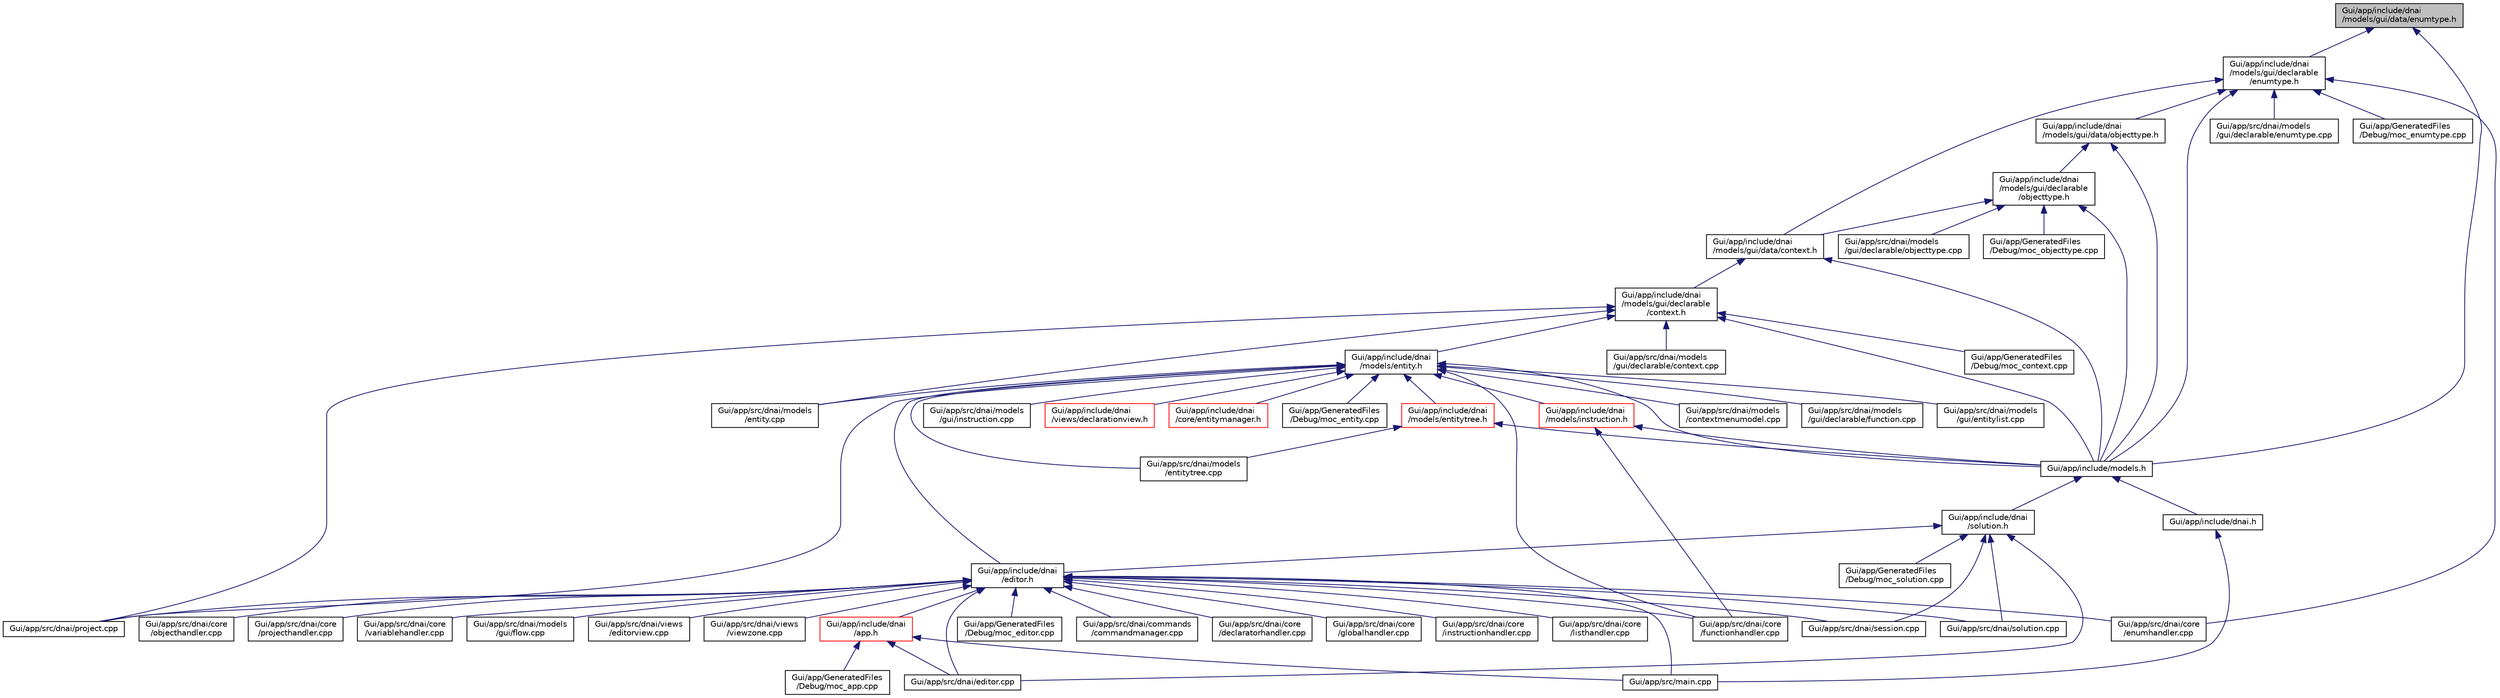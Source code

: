 digraph "Gui/app/include/dnai/models/gui/data/enumtype.h"
{
  edge [fontname="Helvetica",fontsize="10",labelfontname="Helvetica",labelfontsize="10"];
  node [fontname="Helvetica",fontsize="10",shape=record];
  Node1 [label="Gui/app/include/dnai\l/models/gui/data/enumtype.h",height=0.2,width=0.4,color="black", fillcolor="grey75", style="filled", fontcolor="black"];
  Node1 -> Node2 [dir="back",color="midnightblue",fontsize="10",style="solid",fontname="Helvetica"];
  Node2 [label="Gui/app/include/dnai\l/models/gui/declarable\l/enumtype.h",height=0.2,width=0.4,color="black", fillcolor="white", style="filled",URL="$declarable_2enumtype_8h.html"];
  Node2 -> Node3 [dir="back",color="midnightblue",fontsize="10",style="solid",fontname="Helvetica"];
  Node3 [label="Gui/app/GeneratedFiles\l/Debug/moc_enumtype.cpp",height=0.2,width=0.4,color="black", fillcolor="white", style="filled",URL="$moc__enumtype_8cpp.html"];
  Node2 -> Node4 [dir="back",color="midnightblue",fontsize="10",style="solid",fontname="Helvetica"];
  Node4 [label="Gui/app/include/dnai\l/models/gui/data/context.h",height=0.2,width=0.4,color="black", fillcolor="white", style="filled",URL="$data_2context_8h.html"];
  Node4 -> Node5 [dir="back",color="midnightblue",fontsize="10",style="solid",fontname="Helvetica"];
  Node5 [label="Gui/app/include/dnai\l/models/gui/declarable\l/context.h",height=0.2,width=0.4,color="black", fillcolor="white", style="filled",URL="$declarable_2context_8h.html"];
  Node5 -> Node6 [dir="back",color="midnightblue",fontsize="10",style="solid",fontname="Helvetica"];
  Node6 [label="Gui/app/include/dnai\l/models/entity.h",height=0.2,width=0.4,color="black", fillcolor="white", style="filled",URL="$entity_8h.html"];
  Node6 -> Node7 [dir="back",color="midnightblue",fontsize="10",style="solid",fontname="Helvetica"];
  Node7 [label="Gui/app/include/dnai\l/editor.h",height=0.2,width=0.4,color="black", fillcolor="white", style="filled",URL="$editor_8h.html"];
  Node7 -> Node8 [dir="back",color="midnightblue",fontsize="10",style="solid",fontname="Helvetica"];
  Node8 [label="Gui/app/include/dnai\l/app.h",height=0.2,width=0.4,color="red", fillcolor="white", style="filled",URL="$app_8h.html"];
  Node8 -> Node9 [dir="back",color="midnightblue",fontsize="10",style="solid",fontname="Helvetica"];
  Node9 [label="Gui/app/GeneratedFiles\l/Debug/moc_app.cpp",height=0.2,width=0.4,color="black", fillcolor="white", style="filled",URL="$moc__app_8cpp.html"];
  Node8 -> Node10 [dir="back",color="midnightblue",fontsize="10",style="solid",fontname="Helvetica"];
  Node10 [label="Gui/app/src/dnai/editor.cpp",height=0.2,width=0.4,color="black", fillcolor="white", style="filled",URL="$editor_8cpp.html"];
  Node8 -> Node11 [dir="back",color="midnightblue",fontsize="10",style="solid",fontname="Helvetica"];
  Node11 [label="Gui/app/src/main.cpp",height=0.2,width=0.4,color="black", fillcolor="white", style="filled",URL="$main_8cpp.html"];
  Node7 -> Node12 [dir="back",color="midnightblue",fontsize="10",style="solid",fontname="Helvetica"];
  Node12 [label="Gui/app/GeneratedFiles\l/Debug/moc_editor.cpp",height=0.2,width=0.4,color="black", fillcolor="white", style="filled",URL="$moc__editor_8cpp.html"];
  Node7 -> Node13 [dir="back",color="midnightblue",fontsize="10",style="solid",fontname="Helvetica"];
  Node13 [label="Gui/app/src/dnai/commands\l/commandmanager.cpp",height=0.2,width=0.4,color="black", fillcolor="white", style="filled",URL="$commandmanager_8cpp.html"];
  Node7 -> Node14 [dir="back",color="midnightblue",fontsize="10",style="solid",fontname="Helvetica"];
  Node14 [label="Gui/app/src/dnai/core\l/declaratorhandler.cpp",height=0.2,width=0.4,color="black", fillcolor="white", style="filled",URL="$declaratorhandler_8cpp.html"];
  Node7 -> Node15 [dir="back",color="midnightblue",fontsize="10",style="solid",fontname="Helvetica"];
  Node15 [label="Gui/app/src/dnai/core\l/enumhandler.cpp",height=0.2,width=0.4,color="black", fillcolor="white", style="filled",URL="$enumhandler_8cpp.html"];
  Node7 -> Node16 [dir="back",color="midnightblue",fontsize="10",style="solid",fontname="Helvetica"];
  Node16 [label="Gui/app/src/dnai/core\l/functionhandler.cpp",height=0.2,width=0.4,color="black", fillcolor="white", style="filled",URL="$functionhandler_8cpp.html"];
  Node7 -> Node17 [dir="back",color="midnightblue",fontsize="10",style="solid",fontname="Helvetica"];
  Node17 [label="Gui/app/src/dnai/core\l/globalhandler.cpp",height=0.2,width=0.4,color="black", fillcolor="white", style="filled",URL="$globalhandler_8cpp.html"];
  Node7 -> Node18 [dir="back",color="midnightblue",fontsize="10",style="solid",fontname="Helvetica"];
  Node18 [label="Gui/app/src/dnai/core\l/instructionhandler.cpp",height=0.2,width=0.4,color="black", fillcolor="white", style="filled",URL="$instructionhandler_8cpp.html"];
  Node7 -> Node19 [dir="back",color="midnightblue",fontsize="10",style="solid",fontname="Helvetica"];
  Node19 [label="Gui/app/src/dnai/core\l/listhandler.cpp",height=0.2,width=0.4,color="black", fillcolor="white", style="filled",URL="$listhandler_8cpp.html"];
  Node7 -> Node20 [dir="back",color="midnightblue",fontsize="10",style="solid",fontname="Helvetica"];
  Node20 [label="Gui/app/src/dnai/core\l/objecthandler.cpp",height=0.2,width=0.4,color="black", fillcolor="white", style="filled",URL="$objecthandler_8cpp.html"];
  Node7 -> Node21 [dir="back",color="midnightblue",fontsize="10",style="solid",fontname="Helvetica"];
  Node21 [label="Gui/app/src/dnai/core\l/projecthandler.cpp",height=0.2,width=0.4,color="black", fillcolor="white", style="filled",URL="$projecthandler_8cpp.html"];
  Node7 -> Node22 [dir="back",color="midnightblue",fontsize="10",style="solid",fontname="Helvetica"];
  Node22 [label="Gui/app/src/dnai/core\l/variablehandler.cpp",height=0.2,width=0.4,color="black", fillcolor="white", style="filled",URL="$variablehandler_8cpp.html"];
  Node7 -> Node10 [dir="back",color="midnightblue",fontsize="10",style="solid",fontname="Helvetica"];
  Node7 -> Node23 [dir="back",color="midnightblue",fontsize="10",style="solid",fontname="Helvetica"];
  Node23 [label="Gui/app/src/dnai/models\l/gui/flow.cpp",height=0.2,width=0.4,color="black", fillcolor="white", style="filled",URL="$models_2gui_2flow_8cpp.html"];
  Node7 -> Node24 [dir="back",color="midnightblue",fontsize="10",style="solid",fontname="Helvetica"];
  Node24 [label="Gui/app/src/dnai/project.cpp",height=0.2,width=0.4,color="black", fillcolor="white", style="filled",URL="$project_8cpp.html"];
  Node7 -> Node25 [dir="back",color="midnightblue",fontsize="10",style="solid",fontname="Helvetica"];
  Node25 [label="Gui/app/src/dnai/session.cpp",height=0.2,width=0.4,color="black", fillcolor="white", style="filled",URL="$session_8cpp.html"];
  Node7 -> Node26 [dir="back",color="midnightblue",fontsize="10",style="solid",fontname="Helvetica"];
  Node26 [label="Gui/app/src/dnai/solution.cpp",height=0.2,width=0.4,color="black", fillcolor="white", style="filled",URL="$solution_8cpp.html"];
  Node7 -> Node27 [dir="back",color="midnightblue",fontsize="10",style="solid",fontname="Helvetica"];
  Node27 [label="Gui/app/src/dnai/views\l/editorview.cpp",height=0.2,width=0.4,color="black", fillcolor="white", style="filled",URL="$editorview_8cpp.html"];
  Node7 -> Node28 [dir="back",color="midnightblue",fontsize="10",style="solid",fontname="Helvetica"];
  Node28 [label="Gui/app/src/dnai/views\l/viewzone.cpp",height=0.2,width=0.4,color="black", fillcolor="white", style="filled",URL="$viewzone_8cpp.html"];
  Node7 -> Node11 [dir="back",color="midnightblue",fontsize="10",style="solid",fontname="Helvetica"];
  Node6 -> Node29 [dir="back",color="midnightblue",fontsize="10",style="solid",fontname="Helvetica"];
  Node29 [label="Gui/app/include/dnai\l/views/declarationview.h",height=0.2,width=0.4,color="red", fillcolor="white", style="filled",URL="$declarationview_8h.html"];
  Node6 -> Node30 [dir="back",color="midnightblue",fontsize="10",style="solid",fontname="Helvetica"];
  Node30 [label="Gui/app/include/dnai\l/core/entitymanager.h",height=0.2,width=0.4,color="red", fillcolor="white", style="filled",URL="$entitymanager_8h.html"];
  Node6 -> Node31 [dir="back",color="midnightblue",fontsize="10",style="solid",fontname="Helvetica"];
  Node31 [label="Gui/app/GeneratedFiles\l/Debug/moc_entity.cpp",height=0.2,width=0.4,color="black", fillcolor="white", style="filled",URL="$moc__entity_8cpp.html"];
  Node6 -> Node32 [dir="back",color="midnightblue",fontsize="10",style="solid",fontname="Helvetica"];
  Node32 [label="Gui/app/include/dnai\l/models/entitytree.h",height=0.2,width=0.4,color="red", fillcolor="white", style="filled",URL="$entitytree_8h.html"];
  Node32 -> Node33 [dir="back",color="midnightblue",fontsize="10",style="solid",fontname="Helvetica"];
  Node33 [label="Gui/app/include/models.h",height=0.2,width=0.4,color="black", fillcolor="white", style="filled",URL="$models_8h.html"];
  Node33 -> Node34 [dir="back",color="midnightblue",fontsize="10",style="solid",fontname="Helvetica"];
  Node34 [label="Gui/app/include/dnai\l/solution.h",height=0.2,width=0.4,color="black", fillcolor="white", style="filled",URL="$solution_8h.html"];
  Node34 -> Node7 [dir="back",color="midnightblue",fontsize="10",style="solid",fontname="Helvetica"];
  Node34 -> Node35 [dir="back",color="midnightblue",fontsize="10",style="solid",fontname="Helvetica"];
  Node35 [label="Gui/app/GeneratedFiles\l/Debug/moc_solution.cpp",height=0.2,width=0.4,color="black", fillcolor="white", style="filled",URL="$moc__solution_8cpp.html"];
  Node34 -> Node10 [dir="back",color="midnightblue",fontsize="10",style="solid",fontname="Helvetica"];
  Node34 -> Node25 [dir="back",color="midnightblue",fontsize="10",style="solid",fontname="Helvetica"];
  Node34 -> Node26 [dir="back",color="midnightblue",fontsize="10",style="solid",fontname="Helvetica"];
  Node33 -> Node36 [dir="back",color="midnightblue",fontsize="10",style="solid",fontname="Helvetica"];
  Node36 [label="Gui/app/include/dnai.h",height=0.2,width=0.4,color="black", fillcolor="white", style="filled",URL="$dnai_8h.html"];
  Node36 -> Node11 [dir="back",color="midnightblue",fontsize="10",style="solid",fontname="Helvetica"];
  Node32 -> Node37 [dir="back",color="midnightblue",fontsize="10",style="solid",fontname="Helvetica"];
  Node37 [label="Gui/app/src/dnai/models\l/entitytree.cpp",height=0.2,width=0.4,color="black", fillcolor="white", style="filled",URL="$entitytree_8cpp.html"];
  Node6 -> Node38 [dir="back",color="midnightblue",fontsize="10",style="solid",fontname="Helvetica"];
  Node38 [label="Gui/app/include/dnai\l/models/instruction.h",height=0.2,width=0.4,color="red", fillcolor="white", style="filled",URL="$instruction_8h.html"];
  Node38 -> Node33 [dir="back",color="midnightblue",fontsize="10",style="solid",fontname="Helvetica"];
  Node38 -> Node16 [dir="back",color="midnightblue",fontsize="10",style="solid",fontname="Helvetica"];
  Node6 -> Node33 [dir="back",color="midnightblue",fontsize="10",style="solid",fontname="Helvetica"];
  Node6 -> Node16 [dir="back",color="midnightblue",fontsize="10",style="solid",fontname="Helvetica"];
  Node6 -> Node39 [dir="back",color="midnightblue",fontsize="10",style="solid",fontname="Helvetica"];
  Node39 [label="Gui/app/src/dnai/models\l/contextmenumodel.cpp",height=0.2,width=0.4,color="black", fillcolor="white", style="filled",URL="$contextmenumodel_8cpp.html"];
  Node6 -> Node40 [dir="back",color="midnightblue",fontsize="10",style="solid",fontname="Helvetica"];
  Node40 [label="Gui/app/src/dnai/models\l/entity.cpp",height=0.2,width=0.4,color="black", fillcolor="white", style="filled",URL="$entity_8cpp.html"];
  Node6 -> Node37 [dir="back",color="midnightblue",fontsize="10",style="solid",fontname="Helvetica"];
  Node6 -> Node41 [dir="back",color="midnightblue",fontsize="10",style="solid",fontname="Helvetica"];
  Node41 [label="Gui/app/src/dnai/models\l/gui/declarable/function.cpp",height=0.2,width=0.4,color="black", fillcolor="white", style="filled",URL="$function_8cpp.html"];
  Node6 -> Node42 [dir="back",color="midnightblue",fontsize="10",style="solid",fontname="Helvetica"];
  Node42 [label="Gui/app/src/dnai/models\l/gui/entitylist.cpp",height=0.2,width=0.4,color="black", fillcolor="white", style="filled",URL="$entitylist_8cpp.html"];
  Node6 -> Node43 [dir="back",color="midnightblue",fontsize="10",style="solid",fontname="Helvetica"];
  Node43 [label="Gui/app/src/dnai/models\l/gui/instruction.cpp",height=0.2,width=0.4,color="black", fillcolor="white", style="filled",URL="$instruction_8cpp.html"];
  Node6 -> Node24 [dir="back",color="midnightblue",fontsize="10",style="solid",fontname="Helvetica"];
  Node5 -> Node44 [dir="back",color="midnightblue",fontsize="10",style="solid",fontname="Helvetica"];
  Node44 [label="Gui/app/GeneratedFiles\l/Debug/moc_context.cpp",height=0.2,width=0.4,color="black", fillcolor="white", style="filled",URL="$moc__context_8cpp.html"];
  Node5 -> Node33 [dir="back",color="midnightblue",fontsize="10",style="solid",fontname="Helvetica"];
  Node5 -> Node40 [dir="back",color="midnightblue",fontsize="10",style="solid",fontname="Helvetica"];
  Node5 -> Node45 [dir="back",color="midnightblue",fontsize="10",style="solid",fontname="Helvetica"];
  Node45 [label="Gui/app/src/dnai/models\l/gui/declarable/context.cpp",height=0.2,width=0.4,color="black", fillcolor="white", style="filled",URL="$context_8cpp.html"];
  Node5 -> Node24 [dir="back",color="midnightblue",fontsize="10",style="solid",fontname="Helvetica"];
  Node4 -> Node33 [dir="back",color="midnightblue",fontsize="10",style="solid",fontname="Helvetica"];
  Node2 -> Node46 [dir="back",color="midnightblue",fontsize="10",style="solid",fontname="Helvetica"];
  Node46 [label="Gui/app/include/dnai\l/models/gui/data/objecttype.h",height=0.2,width=0.4,color="black", fillcolor="white", style="filled",URL="$data_2objecttype_8h.html"];
  Node46 -> Node47 [dir="back",color="midnightblue",fontsize="10",style="solid",fontname="Helvetica"];
  Node47 [label="Gui/app/include/dnai\l/models/gui/declarable\l/objecttype.h",height=0.2,width=0.4,color="black", fillcolor="white", style="filled",URL="$declarable_2objecttype_8h.html"];
  Node47 -> Node48 [dir="back",color="midnightblue",fontsize="10",style="solid",fontname="Helvetica"];
  Node48 [label="Gui/app/GeneratedFiles\l/Debug/moc_objecttype.cpp",height=0.2,width=0.4,color="black", fillcolor="white", style="filled",URL="$moc__objecttype_8cpp.html"];
  Node47 -> Node4 [dir="back",color="midnightblue",fontsize="10",style="solid",fontname="Helvetica"];
  Node47 -> Node33 [dir="back",color="midnightblue",fontsize="10",style="solid",fontname="Helvetica"];
  Node47 -> Node49 [dir="back",color="midnightblue",fontsize="10",style="solid",fontname="Helvetica"];
  Node49 [label="Gui/app/src/dnai/models\l/gui/declarable/objecttype.cpp",height=0.2,width=0.4,color="black", fillcolor="white", style="filled",URL="$objecttype_8cpp.html"];
  Node46 -> Node33 [dir="back",color="midnightblue",fontsize="10",style="solid",fontname="Helvetica"];
  Node2 -> Node33 [dir="back",color="midnightblue",fontsize="10",style="solid",fontname="Helvetica"];
  Node2 -> Node15 [dir="back",color="midnightblue",fontsize="10",style="solid",fontname="Helvetica"];
  Node2 -> Node50 [dir="back",color="midnightblue",fontsize="10",style="solid",fontname="Helvetica"];
  Node50 [label="Gui/app/src/dnai/models\l/gui/declarable/enumtype.cpp",height=0.2,width=0.4,color="black", fillcolor="white", style="filled",URL="$enumtype_8cpp.html"];
  Node1 -> Node33 [dir="back",color="midnightblue",fontsize="10",style="solid",fontname="Helvetica"];
}
